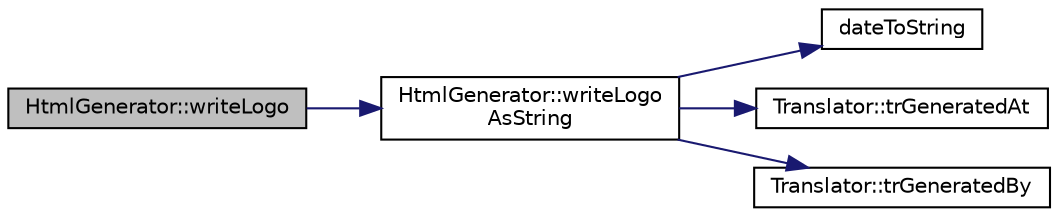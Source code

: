 digraph "HtmlGenerator::writeLogo"
{
 // LATEX_PDF_SIZE
  edge [fontname="Helvetica",fontsize="10",labelfontname="Helvetica",labelfontsize="10"];
  node [fontname="Helvetica",fontsize="10",shape=record];
  rankdir="LR";
  Node1 [label="HtmlGenerator::writeLogo",height=0.2,width=0.4,color="black", fillcolor="grey75", style="filled", fontcolor="black",tooltip=" "];
  Node1 -> Node2 [color="midnightblue",fontsize="10",style="solid",fontname="Helvetica"];
  Node2 [label="HtmlGenerator::writeLogo\lAsString",height=0.2,width=0.4,color="black", fillcolor="white", style="filled",URL="$classHtmlGenerator.html#a540a1a09ba6e1bcaf7e0704cc05e3880",tooltip=" "];
  Node2 -> Node3 [color="midnightblue",fontsize="10",style="solid",fontname="Helvetica"];
  Node3 [label="dateToString",height=0.2,width=0.4,color="black", fillcolor="white", style="filled",URL="$util_8cpp.html#ab756d2158c17cfe62c5c51a7cf09d4a5",tooltip=" "];
  Node2 -> Node4 [color="midnightblue",fontsize="10",style="solid",fontname="Helvetica"];
  Node4 [label="Translator::trGeneratedAt",height=0.2,width=0.4,color="black", fillcolor="white", style="filled",URL="$classTranslator.html#ade034ca30aff9cee3e24c3b498cdc3bc",tooltip=" "];
  Node2 -> Node5 [color="midnightblue",fontsize="10",style="solid",fontname="Helvetica"];
  Node5 [label="Translator::trGeneratedBy",height=0.2,width=0.4,color="black", fillcolor="white", style="filled",URL="$classTranslator.html#a8ba96cf4ebea87a6706e8544661cb0c9",tooltip=" "];
}
